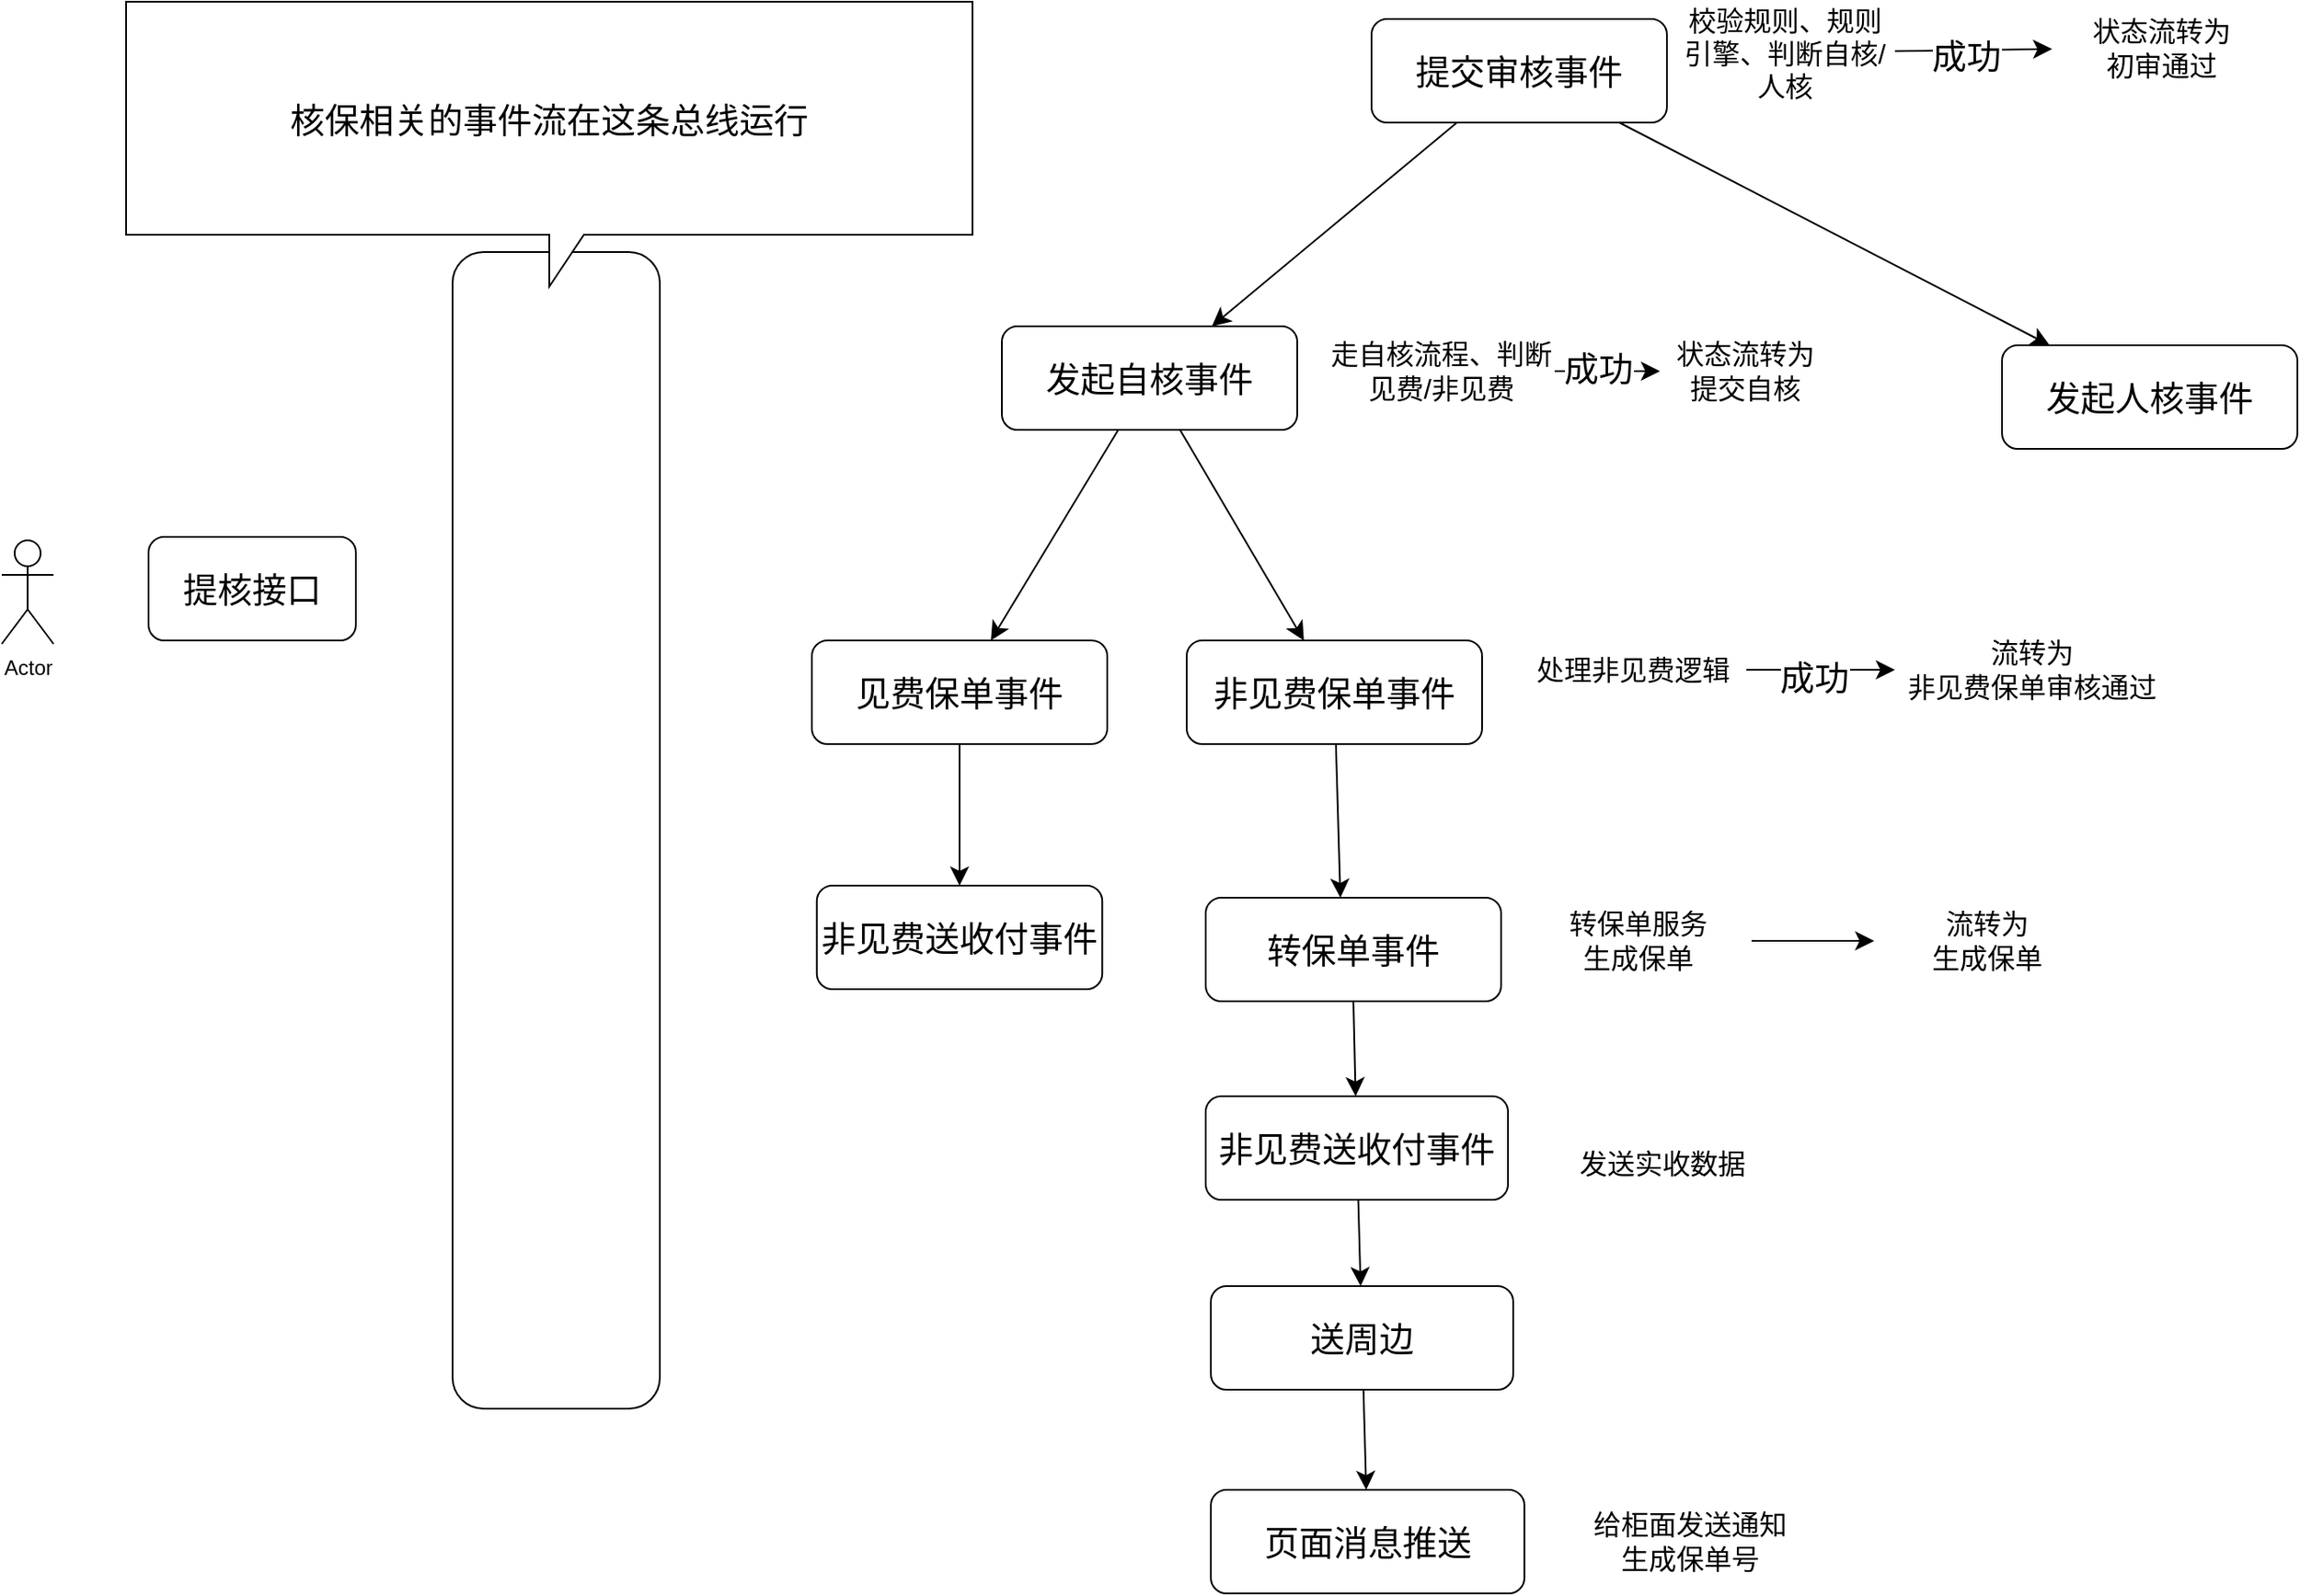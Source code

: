 <mxfile version="24.4.0" type="github">
  <diagram name="第 1 页" id="bvI0bnbR4m2EuvqrLbbR">
    <mxGraphModel dx="2087" dy="1448" grid="0" gridSize="10" guides="1" tooltips="1" connect="1" arrows="1" fold="1" page="0" pageScale="1" pageWidth="827" pageHeight="1169" math="0" shadow="0">
      <root>
        <mxCell id="0" />
        <mxCell id="1" parent="0" />
        <mxCell id="H6O30uMF4Tg4BtCk4nz9-16" style="edgeStyle=none;curved=1;rounded=0;orthogonalLoop=1;jettySize=auto;html=1;fontSize=12;startSize=8;endSize=8;" edge="1" parent="1" source="H6O30uMF4Tg4BtCk4nz9-1" target="H6O30uMF4Tg4BtCk4nz9-9">
          <mxGeometry relative="1" as="geometry" />
        </mxCell>
        <mxCell id="H6O30uMF4Tg4BtCk4nz9-17" style="edgeStyle=none;curved=1;rounded=0;orthogonalLoop=1;jettySize=auto;html=1;fontSize=12;startSize=8;endSize=8;" edge="1" parent="1" source="H6O30uMF4Tg4BtCk4nz9-1" target="H6O30uMF4Tg4BtCk4nz9-14">
          <mxGeometry relative="1" as="geometry" />
        </mxCell>
        <mxCell id="H6O30uMF4Tg4BtCk4nz9-1" value="&lt;font style=&quot;font-size: 20px;&quot;&gt;提交审核事件&lt;/font&gt;" style="rounded=1;whiteSpace=wrap;html=1;" vertex="1" parent="1">
          <mxGeometry x="425" y="-345" width="171" height="60" as="geometry" />
        </mxCell>
        <mxCell id="H6O30uMF4Tg4BtCk4nz9-3" value="Actor" style="shape=umlActor;verticalLabelPosition=bottom;verticalAlign=top;html=1;outlineConnect=0;" vertex="1" parent="1">
          <mxGeometry x="-368" y="-43" width="30" height="60" as="geometry" />
        </mxCell>
        <mxCell id="H6O30uMF4Tg4BtCk4nz9-4" value="&lt;font style=&quot;font-size: 20px;&quot;&gt;提核接口&lt;/font&gt;" style="rounded=1;whiteSpace=wrap;html=1;" vertex="1" parent="1">
          <mxGeometry x="-283" y="-45" width="120" height="60" as="geometry" />
        </mxCell>
        <mxCell id="H6O30uMF4Tg4BtCk4nz9-5" value="" style="rounded=1;whiteSpace=wrap;html=1;" vertex="1" parent="1">
          <mxGeometry x="-107" y="-210" width="120" height="670" as="geometry" />
        </mxCell>
        <mxCell id="H6O30uMF4Tg4BtCk4nz9-6" value="&lt;font style=&quot;font-size: 20px;&quot;&gt;核保相关的事件流在这条总线运行&lt;/font&gt;" style="shape=callout;whiteSpace=wrap;html=1;perimeter=calloutPerimeter;" vertex="1" parent="1">
          <mxGeometry x="-296" y="-355" width="490" height="165" as="geometry" />
        </mxCell>
        <mxCell id="H6O30uMF4Tg4BtCk4nz9-18" style="edgeStyle=none;curved=1;rounded=0;orthogonalLoop=1;jettySize=auto;html=1;fontSize=12;startSize=8;endSize=8;" edge="1" parent="1" source="H6O30uMF4Tg4BtCk4nz9-9" target="H6O30uMF4Tg4BtCk4nz9-11">
          <mxGeometry relative="1" as="geometry" />
        </mxCell>
        <mxCell id="H6O30uMF4Tg4BtCk4nz9-19" style="edgeStyle=none;curved=1;rounded=0;orthogonalLoop=1;jettySize=auto;html=1;fontSize=12;startSize=8;endSize=8;" edge="1" parent="1" source="H6O30uMF4Tg4BtCk4nz9-9" target="H6O30uMF4Tg4BtCk4nz9-12">
          <mxGeometry relative="1" as="geometry" />
        </mxCell>
        <mxCell id="H6O30uMF4Tg4BtCk4nz9-9" value="&lt;font style=&quot;font-size: 20px;&quot;&gt;发起自核事件&lt;/font&gt;" style="rounded=1;whiteSpace=wrap;html=1;" vertex="1" parent="1">
          <mxGeometry x="211" y="-167" width="171" height="60" as="geometry" />
        </mxCell>
        <mxCell id="H6O30uMF4Tg4BtCk4nz9-49" value="" style="edgeStyle=none;curved=1;rounded=0;orthogonalLoop=1;jettySize=auto;html=1;fontSize=12;startSize=8;endSize=8;" edge="1" parent="1" source="H6O30uMF4Tg4BtCk4nz9-11" target="H6O30uMF4Tg4BtCk4nz9-48">
          <mxGeometry relative="1" as="geometry" />
        </mxCell>
        <mxCell id="H6O30uMF4Tg4BtCk4nz9-11" value="&lt;font style=&quot;font-size: 20px;&quot;&gt;见费保单事件&lt;/font&gt;" style="rounded=1;whiteSpace=wrap;html=1;" vertex="1" parent="1">
          <mxGeometry x="101" y="15" width="171" height="60" as="geometry" />
        </mxCell>
        <mxCell id="H6O30uMF4Tg4BtCk4nz9-12" value="&lt;font style=&quot;font-size: 20px;&quot;&gt;非见费保单事件&lt;/font&gt;" style="rounded=1;whiteSpace=wrap;html=1;" vertex="1" parent="1">
          <mxGeometry x="318" y="15" width="171" height="60" as="geometry" />
        </mxCell>
        <mxCell id="H6O30uMF4Tg4BtCk4nz9-13" value="&lt;font style=&quot;font-size: 20px;&quot;&gt;转保单事件&lt;/font&gt;" style="rounded=1;whiteSpace=wrap;html=1;" vertex="1" parent="1">
          <mxGeometry x="329" y="164" width="171" height="60" as="geometry" />
        </mxCell>
        <mxCell id="H6O30uMF4Tg4BtCk4nz9-14" value="&lt;font style=&quot;font-size: 20px;&quot;&gt;发起人核事件&lt;/font&gt;" style="rounded=1;whiteSpace=wrap;html=1;" vertex="1" parent="1">
          <mxGeometry x="790" y="-156" width="171" height="60" as="geometry" />
        </mxCell>
        <mxCell id="H6O30uMF4Tg4BtCk4nz9-21" style="edgeStyle=none;curved=1;rounded=0;orthogonalLoop=1;jettySize=auto;html=1;entryX=0.456;entryY=0;entryDx=0;entryDy=0;entryPerimeter=0;fontSize=12;startSize=8;endSize=8;" edge="1" parent="1" source="H6O30uMF4Tg4BtCk4nz9-12" target="H6O30uMF4Tg4BtCk4nz9-13">
          <mxGeometry relative="1" as="geometry" />
        </mxCell>
        <mxCell id="H6O30uMF4Tg4BtCk4nz9-27" value="" style="edgeStyle=none;curved=1;rounded=0;orthogonalLoop=1;jettySize=auto;html=1;fontSize=12;startSize=8;endSize=8;" edge="1" parent="1" source="H6O30uMF4Tg4BtCk4nz9-24" target="H6O30uMF4Tg4BtCk4nz9-26">
          <mxGeometry relative="1" as="geometry" />
        </mxCell>
        <mxCell id="H6O30uMF4Tg4BtCk4nz9-40" value="&lt;font style=&quot;font-size: 20px;&quot;&gt;成功&lt;/font&gt;" style="edgeLabel;html=1;align=center;verticalAlign=middle;resizable=0;points=[];fontSize=12;" vertex="1" connectable="0" parent="H6O30uMF4Tg4BtCk4nz9-27">
          <mxGeometry x="-0.1" y="-3" relative="1" as="geometry">
            <mxPoint as="offset" />
          </mxGeometry>
        </mxCell>
        <mxCell id="H6O30uMF4Tg4BtCk4nz9-24" value="校验规则、规则引擎、判断自核/人核" style="text;html=1;align=center;verticalAlign=middle;whiteSpace=wrap;rounded=0;fontSize=16;" vertex="1" parent="1">
          <mxGeometry x="601" y="-345" width="127" height="39" as="geometry" />
        </mxCell>
        <mxCell id="H6O30uMF4Tg4BtCk4nz9-31" value="" style="edgeStyle=none;curved=1;rounded=0;orthogonalLoop=1;jettySize=auto;html=1;fontSize=12;startSize=8;endSize=8;" edge="1" parent="1" source="H6O30uMF4Tg4BtCk4nz9-25" target="H6O30uMF4Tg4BtCk4nz9-30">
          <mxGeometry relative="1" as="geometry" />
        </mxCell>
        <mxCell id="H6O30uMF4Tg4BtCk4nz9-42" value="&lt;font style=&quot;font-size: 20px;&quot;&gt;成功&lt;/font&gt;" style="edgeLabel;html=1;align=center;verticalAlign=middle;resizable=0;points=[];fontSize=12;" vertex="1" connectable="0" parent="H6O30uMF4Tg4BtCk4nz9-31">
          <mxGeometry x="-0.552" y="2" relative="1" as="geometry">
            <mxPoint x="11" as="offset" />
          </mxGeometry>
        </mxCell>
        <mxCell id="H6O30uMF4Tg4BtCk4nz9-25" value="走自核流程、判断见费/非见费" style="text;html=1;align=center;verticalAlign=middle;whiteSpace=wrap;rounded=0;fontSize=16;" vertex="1" parent="1">
          <mxGeometry x="400" y="-156" width="131" height="30" as="geometry" />
        </mxCell>
        <mxCell id="H6O30uMF4Tg4BtCk4nz9-26" value="状态流转为&lt;div&gt;初审通过&lt;/div&gt;" style="text;html=1;align=center;verticalAlign=middle;whiteSpace=wrap;rounded=0;fontSize=16;" vertex="1" parent="1">
          <mxGeometry x="819" y="-348" width="127" height="39" as="geometry" />
        </mxCell>
        <mxCell id="H6O30uMF4Tg4BtCk4nz9-30" value="状态流转为&lt;div&gt;提交自核&lt;/div&gt;" style="text;html=1;align=center;verticalAlign=middle;whiteSpace=wrap;rounded=0;fontSize=16;" vertex="1" parent="1">
          <mxGeometry x="592" y="-156" width="99" height="30" as="geometry" />
        </mxCell>
        <mxCell id="H6O30uMF4Tg4BtCk4nz9-35" value="" style="edgeStyle=none;curved=1;rounded=0;orthogonalLoop=1;jettySize=auto;html=1;fontSize=12;startSize=8;endSize=8;" edge="1" parent="1" source="H6O30uMF4Tg4BtCk4nz9-32" target="H6O30uMF4Tg4BtCk4nz9-34">
          <mxGeometry relative="1" as="geometry" />
        </mxCell>
        <mxCell id="H6O30uMF4Tg4BtCk4nz9-45" value="&lt;font style=&quot;font-size: 20px;&quot;&gt;成功&lt;/font&gt;" style="edgeLabel;html=1;align=center;verticalAlign=middle;resizable=0;points=[];fontSize=12;" vertex="1" connectable="0" parent="H6O30uMF4Tg4BtCk4nz9-35">
          <mxGeometry x="-0.098" y="-4" relative="1" as="geometry">
            <mxPoint as="offset" />
          </mxGeometry>
        </mxCell>
        <mxCell id="H6O30uMF4Tg4BtCk4nz9-32" value="处理非见费逻辑" style="text;html=1;align=center;verticalAlign=middle;whiteSpace=wrap;rounded=0;fontSize=16;" vertex="1" parent="1">
          <mxGeometry x="511" y="17" width="131" height="30" as="geometry" />
        </mxCell>
        <mxCell id="H6O30uMF4Tg4BtCk4nz9-37" value="" style="edgeStyle=none;curved=1;rounded=0;orthogonalLoop=1;jettySize=auto;html=1;fontSize=12;startSize=8;endSize=8;" edge="1" parent="1" source="H6O30uMF4Tg4BtCk4nz9-33" target="H6O30uMF4Tg4BtCk4nz9-36">
          <mxGeometry relative="1" as="geometry" />
        </mxCell>
        <mxCell id="H6O30uMF4Tg4BtCk4nz9-33" value="转保单服务&lt;div&gt;生成保单&lt;/div&gt;" style="text;html=1;align=center;verticalAlign=middle;whiteSpace=wrap;rounded=0;fontSize=16;" vertex="1" parent="1">
          <mxGeometry x="514" y="174" width="131" height="30" as="geometry" />
        </mxCell>
        <mxCell id="H6O30uMF4Tg4BtCk4nz9-34" value="流转为&lt;div&gt;非见费保单审核通过&lt;/div&gt;" style="text;html=1;align=center;verticalAlign=middle;whiteSpace=wrap;rounded=0;fontSize=16;" vertex="1" parent="1">
          <mxGeometry x="728" y="17" width="159" height="30" as="geometry" />
        </mxCell>
        <mxCell id="H6O30uMF4Tg4BtCk4nz9-36" value="&lt;div&gt;流转为&lt;/div&gt;&lt;div&gt;生成保单&lt;/div&gt;" style="text;html=1;align=center;verticalAlign=middle;whiteSpace=wrap;rounded=0;fontSize=16;" vertex="1" parent="1">
          <mxGeometry x="716" y="174" width="131" height="30" as="geometry" />
        </mxCell>
        <mxCell id="H6O30uMF4Tg4BtCk4nz9-38" style="edgeStyle=none;curved=1;rounded=0;orthogonalLoop=1;jettySize=auto;html=1;exitX=0;exitY=0.5;exitDx=0;exitDy=0;fontSize=12;startSize=8;endSize=8;" edge="1" parent="1" source="H6O30uMF4Tg4BtCk4nz9-26" target="H6O30uMF4Tg4BtCk4nz9-26">
          <mxGeometry relative="1" as="geometry" />
        </mxCell>
        <mxCell id="H6O30uMF4Tg4BtCk4nz9-39" style="edgeStyle=none;curved=1;rounded=0;orthogonalLoop=1;jettySize=auto;html=1;exitX=0;exitY=0.5;exitDx=0;exitDy=0;fontSize=12;startSize=8;endSize=8;" edge="1" parent="1" source="H6O30uMF4Tg4BtCk4nz9-26" target="H6O30uMF4Tg4BtCk4nz9-26">
          <mxGeometry relative="1" as="geometry" />
        </mxCell>
        <mxCell id="H6O30uMF4Tg4BtCk4nz9-51" value="" style="edgeStyle=none;curved=1;rounded=0;orthogonalLoop=1;jettySize=auto;html=1;fontSize=12;startSize=8;endSize=8;" edge="1" parent="1" source="H6O30uMF4Tg4BtCk4nz9-46" target="H6O30uMF4Tg4BtCk4nz9-50">
          <mxGeometry relative="1" as="geometry" />
        </mxCell>
        <mxCell id="H6O30uMF4Tg4BtCk4nz9-46" value="&lt;span style=&quot;font-size: 20px;&quot;&gt;非见费送收付事件&lt;/span&gt;" style="whiteSpace=wrap;html=1;rounded=1;" vertex="1" parent="1">
          <mxGeometry x="329" y="279" width="175" height="60" as="geometry" />
        </mxCell>
        <mxCell id="H6O30uMF4Tg4BtCk4nz9-48" value="&lt;span style=&quot;font-size: 20px;&quot;&gt;非见费送收付事件&lt;/span&gt;" style="whiteSpace=wrap;html=1;rounded=1;" vertex="1" parent="1">
          <mxGeometry x="103.87" y="157" width="165.25" height="60" as="geometry" />
        </mxCell>
        <mxCell id="H6O30uMF4Tg4BtCk4nz9-55" value="" style="edgeStyle=none;curved=1;rounded=0;orthogonalLoop=1;jettySize=auto;html=1;fontSize=12;startSize=8;endSize=8;" edge="1" parent="1" source="H6O30uMF4Tg4BtCk4nz9-50" target="H6O30uMF4Tg4BtCk4nz9-54">
          <mxGeometry relative="1" as="geometry" />
        </mxCell>
        <mxCell id="H6O30uMF4Tg4BtCk4nz9-50" value="&lt;font style=&quot;font-size: 20px;&quot;&gt;送周边&lt;/font&gt;" style="whiteSpace=wrap;html=1;rounded=1;" vertex="1" parent="1">
          <mxGeometry x="332" y="389" width="175" height="60" as="geometry" />
        </mxCell>
        <mxCell id="H6O30uMF4Tg4BtCk4nz9-53" value="发送实收数据" style="text;html=1;align=center;verticalAlign=middle;whiteSpace=wrap;rounded=0;fontSize=16;" vertex="1" parent="1">
          <mxGeometry x="528" y="303" width="131" height="30" as="geometry" />
        </mxCell>
        <mxCell id="H6O30uMF4Tg4BtCk4nz9-54" value="&lt;font style=&quot;font-size: 20px;&quot;&gt;页面消息推送&lt;/font&gt;" style="whiteSpace=wrap;html=1;rounded=1;" vertex="1" parent="1">
          <mxGeometry x="332" y="507" width="181.5" height="60" as="geometry" />
        </mxCell>
        <mxCell id="H6O30uMF4Tg4BtCk4nz9-56" value="给柜面发送通知&lt;div&gt;生成保单号&lt;/div&gt;" style="text;html=1;align=center;verticalAlign=middle;whiteSpace=wrap;rounded=0;fontSize=16;" vertex="1" parent="1">
          <mxGeometry x="544" y="522" width="131" height="30" as="geometry" />
        </mxCell>
        <mxCell id="H6O30uMF4Tg4BtCk4nz9-59" value="" style="edgeStyle=none;curved=1;rounded=0;orthogonalLoop=1;jettySize=auto;html=1;fontSize=12;startSize=8;endSize=8;exitX=0.5;exitY=1;exitDx=0;exitDy=0;" edge="1" parent="1" source="H6O30uMF4Tg4BtCk4nz9-13" target="H6O30uMF4Tg4BtCk4nz9-46">
          <mxGeometry relative="1" as="geometry">
            <mxPoint x="415.013" y="328" as="sourcePoint" />
          </mxGeometry>
        </mxCell>
      </root>
    </mxGraphModel>
  </diagram>
</mxfile>
